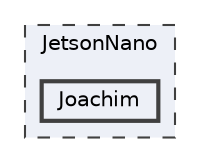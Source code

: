 digraph "JetsonNano/Joachim"
{
 // LATEX_PDF_SIZE
  bgcolor="transparent";
  edge [fontname=Helvetica,fontsize=10,labelfontname=Helvetica,labelfontsize=10];
  node [fontname=Helvetica,fontsize=10,shape=box,height=0.2,width=0.4];
  compound=true
  subgraph clusterdir_800ed8681ca7984582472db92ac6fe99 {
    graph [ bgcolor="#edf0f7", pencolor="grey25", label="JetsonNano", fontname=Helvetica,fontsize=10 style="filled,dashed", URL="dir_800ed8681ca7984582472db92ac6fe99.html",tooltip=""]
  dir_bc4242c2f6f3877c3d39bf05b5bae3b2 [label="Joachim", fillcolor="#edf0f7", color="grey25", style="filled,bold", URL="dir_bc4242c2f6f3877c3d39bf05b5bae3b2.html",tooltip=""];
  }
}
